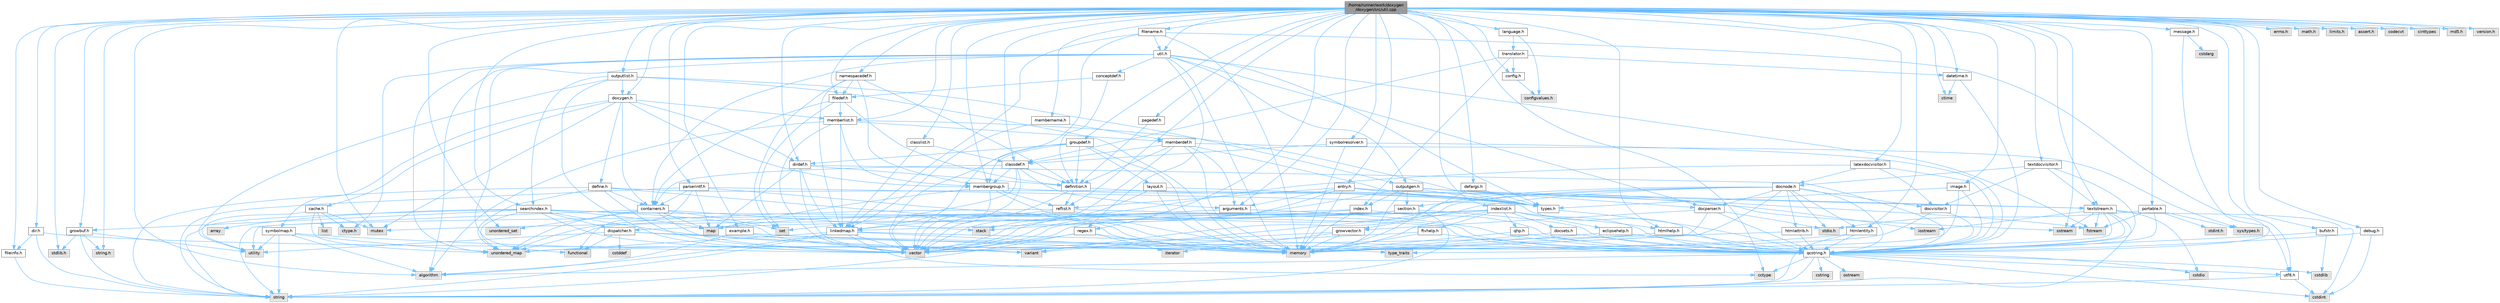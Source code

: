 digraph "/home/runner/work/doxygen/doxygen/src/util.cpp"
{
 // INTERACTIVE_SVG=YES
 // LATEX_PDF_SIZE
  bgcolor="transparent";
  edge [fontname=Helvetica,fontsize=10,labelfontname=Helvetica,labelfontsize=10];
  node [fontname=Helvetica,fontsize=10,shape=box,height=0.2,width=0.4];
  Node1 [label="/home/runner/work/doxygen\l/doxygen/src/util.cpp",height=0.2,width=0.4,color="gray40", fillcolor="grey60", style="filled", fontcolor="black",tooltip=" "];
  Node1 -> Node2 [color="steelblue1",style="solid"];
  Node2 [label="stdlib.h",height=0.2,width=0.4,color="grey60", fillcolor="#E0E0E0", style="filled",tooltip=" "];
  Node1 -> Node3 [color="steelblue1",style="solid"];
  Node3 [label="errno.h",height=0.2,width=0.4,color="grey60", fillcolor="#E0E0E0", style="filled",tooltip=" "];
  Node1 -> Node4 [color="steelblue1",style="solid"];
  Node4 [label="math.h",height=0.2,width=0.4,color="grey60", fillcolor="#E0E0E0", style="filled",tooltip=" "];
  Node1 -> Node5 [color="steelblue1",style="solid"];
  Node5 [label="limits.h",height=0.2,width=0.4,color="grey60", fillcolor="#E0E0E0", style="filled",tooltip=" "];
  Node1 -> Node6 [color="steelblue1",style="solid"];
  Node6 [label="string.h",height=0.2,width=0.4,color="grey60", fillcolor="#E0E0E0", style="filled",tooltip=" "];
  Node1 -> Node7 [color="steelblue1",style="solid"];
  Node7 [label="assert.h",height=0.2,width=0.4,color="grey60", fillcolor="#E0E0E0", style="filled",tooltip=" "];
  Node1 -> Node8 [color="steelblue1",style="solid"];
  Node8 [label="mutex",height=0.2,width=0.4,color="grey60", fillcolor="#E0E0E0", style="filled",tooltip=" "];
  Node1 -> Node9 [color="steelblue1",style="solid"];
  Node9 [label="unordered_set",height=0.2,width=0.4,color="grey60", fillcolor="#E0E0E0", style="filled",tooltip=" "];
  Node1 -> Node10 [color="steelblue1",style="solid"];
  Node10 [label="codecvt",height=0.2,width=0.4,color="grey60", fillcolor="#E0E0E0", style="filled",tooltip=" "];
  Node1 -> Node11 [color="steelblue1",style="solid"];
  Node11 [label="algorithm",height=0.2,width=0.4,color="grey60", fillcolor="#E0E0E0", style="filled",tooltip=" "];
  Node1 -> Node12 [color="steelblue1",style="solid"];
  Node12 [label="ctime",height=0.2,width=0.4,color="grey60", fillcolor="#E0E0E0", style="filled",tooltip=" "];
  Node1 -> Node13 [color="steelblue1",style="solid"];
  Node13 [label="cctype",height=0.2,width=0.4,color="grey60", fillcolor="#E0E0E0", style="filled",tooltip=" "];
  Node1 -> Node14 [color="steelblue1",style="solid"];
  Node14 [label="cinttypes",height=0.2,width=0.4,color="grey60", fillcolor="#E0E0E0", style="filled",tooltip=" "];
  Node1 -> Node15 [color="steelblue1",style="solid"];
  Node15 [label="sstream",height=0.2,width=0.4,color="grey60", fillcolor="#E0E0E0", style="filled",tooltip=" "];
  Node1 -> Node16 [color="steelblue1",style="solid"];
  Node16 [label="md5.h",height=0.2,width=0.4,color="grey60", fillcolor="#E0E0E0", style="filled",tooltip=" "];
  Node1 -> Node17 [color="steelblue1",style="solid"];
  Node17 [label="regex.h",height=0.2,width=0.4,color="grey40", fillcolor="white", style="filled",URL="$d1/d21/regex_8h.html",tooltip=" "];
  Node17 -> Node18 [color="steelblue1",style="solid"];
  Node18 [label="memory",height=0.2,width=0.4,color="grey60", fillcolor="#E0E0E0", style="filled",tooltip=" "];
  Node17 -> Node19 [color="steelblue1",style="solid"];
  Node19 [label="string",height=0.2,width=0.4,color="grey60", fillcolor="#E0E0E0", style="filled",tooltip=" "];
  Node17 -> Node20 [color="steelblue1",style="solid"];
  Node20 [label="vector",height=0.2,width=0.4,color="grey60", fillcolor="#E0E0E0", style="filled",tooltip=" "];
  Node17 -> Node21 [color="steelblue1",style="solid"];
  Node21 [label="iterator",height=0.2,width=0.4,color="grey60", fillcolor="#E0E0E0", style="filled",tooltip=" "];
  Node1 -> Node22 [color="steelblue1",style="solid"];
  Node22 [label="util.h",height=0.2,width=0.4,color="grey40", fillcolor="white", style="filled",URL="$d8/d3c/util_8h.html",tooltip="A bunch of utility functions."];
  Node22 -> Node18 [color="steelblue1",style="solid"];
  Node22 -> Node23 [color="steelblue1",style="solid"];
  Node23 [label="unordered_map",height=0.2,width=0.4,color="grey60", fillcolor="#E0E0E0", style="filled",tooltip=" "];
  Node22 -> Node11 [color="steelblue1",style="solid"];
  Node22 -> Node24 [color="steelblue1",style="solid"];
  Node24 [label="functional",height=0.2,width=0.4,color="grey60", fillcolor="#E0E0E0", style="filled",tooltip=" "];
  Node22 -> Node25 [color="steelblue1",style="solid"];
  Node25 [label="fstream",height=0.2,width=0.4,color="grey60", fillcolor="#E0E0E0", style="filled",tooltip=" "];
  Node22 -> Node26 [color="steelblue1",style="solid"];
  Node26 [label="ctype.h",height=0.2,width=0.4,color="grey60", fillcolor="#E0E0E0", style="filled",tooltip=" "];
  Node22 -> Node27 [color="steelblue1",style="solid"];
  Node27 [label="types.h",height=0.2,width=0.4,color="grey40", fillcolor="white", style="filled",URL="$d9/d49/types_8h.html",tooltip="This file contains a number of basic enums and types."];
  Node27 -> Node28 [color="steelblue1",style="solid"];
  Node28 [label="qcstring.h",height=0.2,width=0.4,color="grey40", fillcolor="white", style="filled",URL="$d7/d5c/qcstring_8h.html",tooltip=" "];
  Node28 -> Node19 [color="steelblue1",style="solid"];
  Node28 -> Node11 [color="steelblue1",style="solid"];
  Node28 -> Node13 [color="steelblue1",style="solid"];
  Node28 -> Node29 [color="steelblue1",style="solid"];
  Node29 [label="cstring",height=0.2,width=0.4,color="grey60", fillcolor="#E0E0E0", style="filled",tooltip=" "];
  Node28 -> Node30 [color="steelblue1",style="solid"];
  Node30 [label="cstdio",height=0.2,width=0.4,color="grey60", fillcolor="#E0E0E0", style="filled",tooltip=" "];
  Node28 -> Node31 [color="steelblue1",style="solid"];
  Node31 [label="cstdlib",height=0.2,width=0.4,color="grey60", fillcolor="#E0E0E0", style="filled",tooltip=" "];
  Node28 -> Node32 [color="steelblue1",style="solid"];
  Node32 [label="cstdint",height=0.2,width=0.4,color="grey60", fillcolor="#E0E0E0", style="filled",tooltip=" "];
  Node28 -> Node33 [color="steelblue1",style="solid"];
  Node33 [label="ostream",height=0.2,width=0.4,color="grey60", fillcolor="#E0E0E0", style="filled",tooltip=" "];
  Node28 -> Node34 [color="steelblue1",style="solid"];
  Node34 [label="utf8.h",height=0.2,width=0.4,color="grey40", fillcolor="white", style="filled",URL="$db/d7c/utf8_8h.html",tooltip="Various UTF8 related helper functions."];
  Node34 -> Node32 [color="steelblue1",style="solid"];
  Node34 -> Node19 [color="steelblue1",style="solid"];
  Node22 -> Node35 [color="steelblue1",style="solid"];
  Node35 [label="docparser.h",height=0.2,width=0.4,color="grey40", fillcolor="white", style="filled",URL="$de/d9c/docparser_8h.html",tooltip=" "];
  Node35 -> Node36 [color="steelblue1",style="solid"];
  Node36 [label="stdio.h",height=0.2,width=0.4,color="grey60", fillcolor="#E0E0E0", style="filled",tooltip=" "];
  Node35 -> Node18 [color="steelblue1",style="solid"];
  Node35 -> Node28 [color="steelblue1",style="solid"];
  Node35 -> Node37 [color="steelblue1",style="solid"];
  Node37 [label="growvector.h",height=0.2,width=0.4,color="grey40", fillcolor="white", style="filled",URL="$d7/d50/growvector_8h.html",tooltip=" "];
  Node37 -> Node20 [color="steelblue1",style="solid"];
  Node37 -> Node18 [color="steelblue1",style="solid"];
  Node37 -> Node21 [color="steelblue1",style="solid"];
  Node22 -> Node38 [color="steelblue1",style="solid"];
  Node38 [label="containers.h",height=0.2,width=0.4,color="grey40", fillcolor="white", style="filled",URL="$d5/d75/containers_8h.html",tooltip=" "];
  Node38 -> Node20 [color="steelblue1",style="solid"];
  Node38 -> Node19 [color="steelblue1",style="solid"];
  Node38 -> Node39 [color="steelblue1",style="solid"];
  Node39 [label="set",height=0.2,width=0.4,color="grey60", fillcolor="#E0E0E0", style="filled",tooltip=" "];
  Node38 -> Node40 [color="steelblue1",style="solid"];
  Node40 [label="map",height=0.2,width=0.4,color="grey60", fillcolor="#E0E0E0", style="filled",tooltip=" "];
  Node38 -> Node9 [color="steelblue1",style="solid"];
  Node38 -> Node23 [color="steelblue1",style="solid"];
  Node38 -> Node41 [color="steelblue1",style="solid"];
  Node41 [label="stack",height=0.2,width=0.4,color="grey60", fillcolor="#E0E0E0", style="filled",tooltip=" "];
  Node22 -> Node42 [color="steelblue1",style="solid"];
  Node42 [label="outputgen.h",height=0.2,width=0.4,color="grey40", fillcolor="white", style="filled",URL="$df/d06/outputgen_8h.html",tooltip=" "];
  Node42 -> Node18 [color="steelblue1",style="solid"];
  Node42 -> Node41 [color="steelblue1",style="solid"];
  Node42 -> Node43 [color="steelblue1",style="solid"];
  Node43 [label="iostream",height=0.2,width=0.4,color="grey60", fillcolor="#E0E0E0", style="filled",tooltip=" "];
  Node42 -> Node25 [color="steelblue1",style="solid"];
  Node42 -> Node27 [color="steelblue1",style="solid"];
  Node42 -> Node44 [color="steelblue1",style="solid"];
  Node44 [label="index.h",height=0.2,width=0.4,color="grey40", fillcolor="white", style="filled",URL="$d1/db5/index_8h.html",tooltip=" "];
  Node44 -> Node18 [color="steelblue1",style="solid"];
  Node44 -> Node20 [color="steelblue1",style="solid"];
  Node44 -> Node40 [color="steelblue1",style="solid"];
  Node44 -> Node28 [color="steelblue1",style="solid"];
  Node42 -> Node45 [color="steelblue1",style="solid"];
  Node45 [label="section.h",height=0.2,width=0.4,color="grey40", fillcolor="white", style="filled",URL="$d1/d2a/section_8h.html",tooltip=" "];
  Node45 -> Node19 [color="steelblue1",style="solid"];
  Node45 -> Node23 [color="steelblue1",style="solid"];
  Node45 -> Node28 [color="steelblue1",style="solid"];
  Node45 -> Node46 [color="steelblue1",style="solid"];
  Node46 [label="linkedmap.h",height=0.2,width=0.4,color="grey40", fillcolor="white", style="filled",URL="$da/de1/linkedmap_8h.html",tooltip=" "];
  Node46 -> Node23 [color="steelblue1",style="solid"];
  Node46 -> Node20 [color="steelblue1",style="solid"];
  Node46 -> Node18 [color="steelblue1",style="solid"];
  Node46 -> Node19 [color="steelblue1",style="solid"];
  Node46 -> Node11 [color="steelblue1",style="solid"];
  Node46 -> Node13 [color="steelblue1",style="solid"];
  Node46 -> Node28 [color="steelblue1",style="solid"];
  Node42 -> Node47 [color="steelblue1",style="solid"];
  Node47 [label="textstream.h",height=0.2,width=0.4,color="grey40", fillcolor="white", style="filled",URL="$d4/d7d/textstream_8h.html",tooltip=" "];
  Node47 -> Node19 [color="steelblue1",style="solid"];
  Node47 -> Node43 [color="steelblue1",style="solid"];
  Node47 -> Node15 [color="steelblue1",style="solid"];
  Node47 -> Node32 [color="steelblue1",style="solid"];
  Node47 -> Node30 [color="steelblue1",style="solid"];
  Node47 -> Node25 [color="steelblue1",style="solid"];
  Node47 -> Node48 [color="steelblue1",style="solid"];
  Node48 [label="type_traits",height=0.2,width=0.4,color="grey60", fillcolor="#E0E0E0", style="filled",tooltip=" "];
  Node47 -> Node28 [color="steelblue1",style="solid"];
  Node42 -> Node35 [color="steelblue1",style="solid"];
  Node22 -> Node17 [color="steelblue1",style="solid"];
  Node22 -> Node49 [color="steelblue1",style="solid"];
  Node49 [label="conceptdef.h",height=0.2,width=0.4,color="grey40", fillcolor="white", style="filled",URL="$da/df1/conceptdef_8h.html",tooltip=" "];
  Node49 -> Node50 [color="steelblue1",style="solid"];
  Node50 [label="definition.h",height=0.2,width=0.4,color="grey40", fillcolor="white", style="filled",URL="$df/da1/definition_8h.html",tooltip=" "];
  Node50 -> Node20 [color="steelblue1",style="solid"];
  Node50 -> Node27 [color="steelblue1",style="solid"];
  Node50 -> Node51 [color="steelblue1",style="solid"];
  Node51 [label="reflist.h",height=0.2,width=0.4,color="grey40", fillcolor="white", style="filled",URL="$d1/d02/reflist_8h.html",tooltip=" "];
  Node51 -> Node20 [color="steelblue1",style="solid"];
  Node51 -> Node23 [color="steelblue1",style="solid"];
  Node51 -> Node18 [color="steelblue1",style="solid"];
  Node51 -> Node28 [color="steelblue1",style="solid"];
  Node51 -> Node46 [color="steelblue1",style="solid"];
  Node49 -> Node52 [color="steelblue1",style="solid"];
  Node52 [label="filedef.h",height=0.2,width=0.4,color="grey40", fillcolor="white", style="filled",URL="$d4/d3a/filedef_8h.html",tooltip=" "];
  Node52 -> Node39 [color="steelblue1",style="solid"];
  Node52 -> Node50 [color="steelblue1",style="solid"];
  Node52 -> Node53 [color="steelblue1",style="solid"];
  Node53 [label="memberlist.h",height=0.2,width=0.4,color="grey40", fillcolor="white", style="filled",URL="$dd/d78/memberlist_8h.html",tooltip=" "];
  Node53 -> Node20 [color="steelblue1",style="solid"];
  Node53 -> Node11 [color="steelblue1",style="solid"];
  Node53 -> Node54 [color="steelblue1",style="solid"];
  Node54 [label="memberdef.h",height=0.2,width=0.4,color="grey40", fillcolor="white", style="filled",URL="$d4/d46/memberdef_8h.html",tooltip=" "];
  Node54 -> Node20 [color="steelblue1",style="solid"];
  Node54 -> Node18 [color="steelblue1",style="solid"];
  Node54 -> Node55 [color="steelblue1",style="solid"];
  Node55 [label="sys/types.h",height=0.2,width=0.4,color="grey60", fillcolor="#E0E0E0", style="filled",tooltip=" "];
  Node54 -> Node27 [color="steelblue1",style="solid"];
  Node54 -> Node50 [color="steelblue1",style="solid"];
  Node54 -> Node56 [color="steelblue1",style="solid"];
  Node56 [label="arguments.h",height=0.2,width=0.4,color="grey40", fillcolor="white", style="filled",URL="$df/d9b/arguments_8h.html",tooltip=" "];
  Node56 -> Node20 [color="steelblue1",style="solid"];
  Node56 -> Node28 [color="steelblue1",style="solid"];
  Node54 -> Node57 [color="steelblue1",style="solid"];
  Node57 [label="classdef.h",height=0.2,width=0.4,color="grey40", fillcolor="white", style="filled",URL="$d1/da6/classdef_8h.html",tooltip=" "];
  Node57 -> Node20 [color="steelblue1",style="solid"];
  Node57 -> Node39 [color="steelblue1",style="solid"];
  Node57 -> Node38 [color="steelblue1",style="solid"];
  Node57 -> Node50 [color="steelblue1",style="solid"];
  Node57 -> Node56 [color="steelblue1",style="solid"];
  Node57 -> Node58 [color="steelblue1",style="solid"];
  Node58 [label="membergroup.h",height=0.2,width=0.4,color="grey40", fillcolor="white", style="filled",URL="$d9/d11/membergroup_8h.html",tooltip=" "];
  Node58 -> Node20 [color="steelblue1",style="solid"];
  Node58 -> Node40 [color="steelblue1",style="solid"];
  Node58 -> Node18 [color="steelblue1",style="solid"];
  Node58 -> Node27 [color="steelblue1",style="solid"];
  Node58 -> Node51 [color="steelblue1",style="solid"];
  Node53 -> Node46 [color="steelblue1",style="solid"];
  Node53 -> Node27 [color="steelblue1",style="solid"];
  Node53 -> Node58 [color="steelblue1",style="solid"];
  Node52 -> Node38 [color="steelblue1",style="solid"];
  Node1 -> Node59 [color="steelblue1",style="solid"];
  Node59 [label="message.h",height=0.2,width=0.4,color="grey40", fillcolor="white", style="filled",URL="$d2/d0d/message_8h.html",tooltip=" "];
  Node59 -> Node60 [color="steelblue1",style="solid"];
  Node60 [label="cstdarg",height=0.2,width=0.4,color="grey60", fillcolor="#E0E0E0", style="filled",tooltip=" "];
  Node59 -> Node28 [color="steelblue1",style="solid"];
  Node1 -> Node57 [color="steelblue1",style="solid"];
  Node1 -> Node52 [color="steelblue1",style="solid"];
  Node1 -> Node61 [color="steelblue1",style="solid"];
  Node61 [label="doxygen.h",height=0.2,width=0.4,color="grey40", fillcolor="white", style="filled",URL="$d1/da1/doxygen_8h.html",tooltip=" "];
  Node61 -> Node8 [color="steelblue1",style="solid"];
  Node61 -> Node38 [color="steelblue1",style="solid"];
  Node61 -> Node58 [color="steelblue1",style="solid"];
  Node61 -> Node62 [color="steelblue1",style="solid"];
  Node62 [label="dirdef.h",height=0.2,width=0.4,color="grey40", fillcolor="white", style="filled",URL="$d6/d15/dirdef_8h.html",tooltip=" "];
  Node62 -> Node20 [color="steelblue1",style="solid"];
  Node62 -> Node40 [color="steelblue1",style="solid"];
  Node62 -> Node28 [color="steelblue1",style="solid"];
  Node62 -> Node46 [color="steelblue1",style="solid"];
  Node62 -> Node50 [color="steelblue1",style="solid"];
  Node61 -> Node53 [color="steelblue1",style="solid"];
  Node61 -> Node63 [color="steelblue1",style="solid"];
  Node63 [label="define.h",height=0.2,width=0.4,color="grey40", fillcolor="white", style="filled",URL="$df/d67/define_8h.html",tooltip=" "];
  Node63 -> Node20 [color="steelblue1",style="solid"];
  Node63 -> Node18 [color="steelblue1",style="solid"];
  Node63 -> Node19 [color="steelblue1",style="solid"];
  Node63 -> Node23 [color="steelblue1",style="solid"];
  Node63 -> Node28 [color="steelblue1",style="solid"];
  Node63 -> Node38 [color="steelblue1",style="solid"];
  Node61 -> Node64 [color="steelblue1",style="solid"];
  Node64 [label="cache.h",height=0.2,width=0.4,color="grey40", fillcolor="white", style="filled",URL="$d3/d26/cache_8h.html",tooltip=" "];
  Node64 -> Node65 [color="steelblue1",style="solid"];
  Node65 [label="list",height=0.2,width=0.4,color="grey60", fillcolor="#E0E0E0", style="filled",tooltip=" "];
  Node64 -> Node23 [color="steelblue1",style="solid"];
  Node64 -> Node8 [color="steelblue1",style="solid"];
  Node64 -> Node66 [color="steelblue1",style="solid"];
  Node66 [label="utility",height=0.2,width=0.4,color="grey60", fillcolor="#E0E0E0", style="filled",tooltip=" "];
  Node64 -> Node26 [color="steelblue1",style="solid"];
  Node61 -> Node67 [color="steelblue1",style="solid"];
  Node67 [label="symbolmap.h",height=0.2,width=0.4,color="grey40", fillcolor="white", style="filled",URL="$d7/ddd/symbolmap_8h.html",tooltip=" "];
  Node67 -> Node11 [color="steelblue1",style="solid"];
  Node67 -> Node23 [color="steelblue1",style="solid"];
  Node67 -> Node20 [color="steelblue1",style="solid"];
  Node67 -> Node19 [color="steelblue1",style="solid"];
  Node67 -> Node66 [color="steelblue1",style="solid"];
  Node1 -> Node68 [color="steelblue1",style="solid"];
  Node68 [label="outputlist.h",height=0.2,width=0.4,color="grey40", fillcolor="white", style="filled",URL="$d2/db9/outputlist_8h.html",tooltip=" "];
  Node68 -> Node66 [color="steelblue1",style="solid"];
  Node68 -> Node20 [color="steelblue1",style="solid"];
  Node68 -> Node18 [color="steelblue1",style="solid"];
  Node68 -> Node42 [color="steelblue1",style="solid"];
  Node68 -> Node69 [color="steelblue1",style="solid"];
  Node69 [label="searchindex.h",height=0.2,width=0.4,color="grey40", fillcolor="white", style="filled",URL="$de/d07/searchindex_8h.html",tooltip="Web server based search engine."];
  Node69 -> Node18 [color="steelblue1",style="solid"];
  Node69 -> Node20 [color="steelblue1",style="solid"];
  Node69 -> Node40 [color="steelblue1",style="solid"];
  Node69 -> Node23 [color="steelblue1",style="solid"];
  Node69 -> Node19 [color="steelblue1",style="solid"];
  Node69 -> Node70 [color="steelblue1",style="solid"];
  Node70 [label="array",height=0.2,width=0.4,color="grey60", fillcolor="#E0E0E0", style="filled",tooltip=" "];
  Node69 -> Node71 [color="steelblue1",style="solid"];
  Node71 [label="variant",height=0.2,width=0.4,color="grey60", fillcolor="#E0E0E0", style="filled",tooltip=" "];
  Node69 -> Node28 [color="steelblue1",style="solid"];
  Node69 -> Node72 [color="steelblue1",style="solid"];
  Node72 [label="growbuf.h",height=0.2,width=0.4,color="grey40", fillcolor="white", style="filled",URL="$dd/d72/growbuf_8h.html",tooltip=" "];
  Node72 -> Node66 [color="steelblue1",style="solid"];
  Node72 -> Node2 [color="steelblue1",style="solid"];
  Node72 -> Node6 [color="steelblue1",style="solid"];
  Node72 -> Node19 [color="steelblue1",style="solid"];
  Node69 -> Node73 [color="steelblue1",style="solid"];
  Node73 [label="dispatcher.h",height=0.2,width=0.4,color="grey40", fillcolor="white", style="filled",URL="$da/d73/dispatcher_8h.html",tooltip=" "];
  Node73 -> Node74 [color="steelblue1",style="solid"];
  Node74 [label="cstddef",height=0.2,width=0.4,color="grey60", fillcolor="#E0E0E0", style="filled",tooltip=" "];
  Node73 -> Node66 [color="steelblue1",style="solid"];
  Node73 -> Node24 [color="steelblue1",style="solid"];
  Node73 -> Node71 [color="steelblue1",style="solid"];
  Node73 -> Node48 [color="steelblue1",style="solid"];
  Node68 -> Node61 [color="steelblue1",style="solid"];
  Node1 -> Node75 [color="steelblue1",style="solid"];
  Node75 [label="defargs.h",height=0.2,width=0.4,color="grey40", fillcolor="white", style="filled",URL="$d8/d65/defargs_8h.html",tooltip=" "];
  Node75 -> Node27 [color="steelblue1",style="solid"];
  Node75 -> Node18 [color="steelblue1",style="solid"];
  Node1 -> Node76 [color="steelblue1",style="solid"];
  Node76 [label="language.h",height=0.2,width=0.4,color="grey40", fillcolor="white", style="filled",URL="$d8/dce/language_8h.html",tooltip=" "];
  Node76 -> Node77 [color="steelblue1",style="solid"];
  Node77 [label="translator.h",height=0.2,width=0.4,color="grey40", fillcolor="white", style="filled",URL="$d9/df1/translator_8h.html",tooltip=" "];
  Node77 -> Node57 [color="steelblue1",style="solid"];
  Node77 -> Node78 [color="steelblue1",style="solid"];
  Node78 [label="config.h",height=0.2,width=0.4,color="grey40", fillcolor="white", style="filled",URL="$db/d16/config_8h.html",tooltip=" "];
  Node78 -> Node79 [color="steelblue1",style="solid"];
  Node79 [label="configvalues.h",height=0.2,width=0.4,color="grey60", fillcolor="#E0E0E0", style="filled",tooltip=" "];
  Node77 -> Node80 [color="steelblue1",style="solid"];
  Node80 [label="datetime.h",height=0.2,width=0.4,color="grey40", fillcolor="white", style="filled",URL="$de/d1b/datetime_8h.html",tooltip=" "];
  Node80 -> Node12 [color="steelblue1",style="solid"];
  Node80 -> Node28 [color="steelblue1",style="solid"];
  Node77 -> Node44 [color="steelblue1",style="solid"];
  Node76 -> Node79 [color="steelblue1",style="solid"];
  Node1 -> Node78 [color="steelblue1",style="solid"];
  Node1 -> Node81 [color="steelblue1",style="solid"];
  Node81 [label="htmlhelp.h",height=0.2,width=0.4,color="grey40", fillcolor="white", style="filled",URL="$d8/dc3/htmlhelp_8h.html",tooltip=" "];
  Node81 -> Node18 [color="steelblue1",style="solid"];
  Node81 -> Node28 [color="steelblue1",style="solid"];
  Node1 -> Node82 [color="steelblue1",style="solid"];
  Node82 [label="example.h",height=0.2,width=0.4,color="grey40", fillcolor="white", style="filled",URL="$df/d24/example_8h.html",tooltip=" "];
  Node82 -> Node11 [color="steelblue1",style="solid"];
  Node82 -> Node20 [color="steelblue1",style="solid"];
  Node82 -> Node28 [color="steelblue1",style="solid"];
  Node1 -> Node83 [color="steelblue1",style="solid"];
  Node83 [label="version.h",height=0.2,width=0.4,color="grey60", fillcolor="#E0E0E0", style="filled",tooltip=" "];
  Node1 -> Node84 [color="steelblue1",style="solid"];
  Node84 [label="groupdef.h",height=0.2,width=0.4,color="grey40", fillcolor="white", style="filled",URL="$d1/de6/groupdef_8h.html",tooltip=" "];
  Node84 -> Node18 [color="steelblue1",style="solid"];
  Node84 -> Node50 [color="steelblue1",style="solid"];
  Node84 -> Node62 [color="steelblue1",style="solid"];
  Node84 -> Node85 [color="steelblue1",style="solid"];
  Node85 [label="layout.h",height=0.2,width=0.4,color="grey40", fillcolor="white", style="filled",URL="$db/d51/layout_8h.html",tooltip=" "];
  Node85 -> Node18 [color="steelblue1",style="solid"];
  Node85 -> Node20 [color="steelblue1",style="solid"];
  Node85 -> Node27 [color="steelblue1",style="solid"];
  Node84 -> Node58 [color="steelblue1",style="solid"];
  Node84 -> Node46 [color="steelblue1",style="solid"];
  Node1 -> Node51 [color="steelblue1",style="solid"];
  Node1 -> Node86 [color="steelblue1",style="solid"];
  Node86 [label="pagedef.h",height=0.2,width=0.4,color="grey40", fillcolor="white", style="filled",URL="$dd/d66/pagedef_8h.html",tooltip=" "];
  Node86 -> Node50 [color="steelblue1",style="solid"];
  Node1 -> Node87 [color="steelblue1",style="solid"];
  Node87 [label="debug.h",height=0.2,width=0.4,color="grey40", fillcolor="white", style="filled",URL="$db/d16/debug_8h.html",tooltip=" "];
  Node87 -> Node32 [color="steelblue1",style="solid"];
  Node87 -> Node28 [color="steelblue1",style="solid"];
  Node1 -> Node69 [color="steelblue1",style="solid"];
  Node1 -> Node88 [color="steelblue1",style="solid"];
  Node88 [label="textdocvisitor.h",height=0.2,width=0.4,color="grey40", fillcolor="white", style="filled",URL="$dd/d66/textdocvisitor_8h.html",tooltip=" "];
  Node88 -> Node28 [color="steelblue1",style="solid"];
  Node88 -> Node89 [color="steelblue1",style="solid"];
  Node89 [label="docvisitor.h",height=0.2,width=0.4,color="grey40", fillcolor="white", style="filled",URL="$d2/d3c/docvisitor_8h.html",tooltip=" "];
  Node89 -> Node18 [color="steelblue1",style="solid"];
  Node89 -> Node28 [color="steelblue1",style="solid"];
  Node88 -> Node90 [color="steelblue1",style="solid"];
  Node90 [label="docnode.h",height=0.2,width=0.4,color="grey40", fillcolor="white", style="filled",URL="$de/d2b/docnode_8h.html",tooltip=" "];
  Node90 -> Node36 [color="steelblue1",style="solid"];
  Node90 -> Node20 [color="steelblue1",style="solid"];
  Node90 -> Node18 [color="steelblue1",style="solid"];
  Node90 -> Node71 [color="steelblue1",style="solid"];
  Node90 -> Node28 [color="steelblue1",style="solid"];
  Node90 -> Node89 [color="steelblue1",style="solid"];
  Node90 -> Node35 [color="steelblue1",style="solid"];
  Node90 -> Node91 [color="steelblue1",style="solid"];
  Node91 [label="htmlattrib.h",height=0.2,width=0.4,color="grey40", fillcolor="white", style="filled",URL="$d0/d73/htmlattrib_8h.html",tooltip=" "];
  Node91 -> Node20 [color="steelblue1",style="solid"];
  Node91 -> Node28 [color="steelblue1",style="solid"];
  Node90 -> Node92 [color="steelblue1",style="solid"];
  Node92 [label="htmlentity.h",height=0.2,width=0.4,color="grey40", fillcolor="white", style="filled",URL="$db/dc6/htmlentity_8h.html",tooltip=" "];
  Node92 -> Node23 [color="steelblue1",style="solid"];
  Node92 -> Node19 [color="steelblue1",style="solid"];
  Node92 -> Node28 [color="steelblue1",style="solid"];
  Node90 -> Node37 [color="steelblue1",style="solid"];
  Node90 -> Node45 [color="steelblue1",style="solid"];
  Node88 -> Node47 [color="steelblue1",style="solid"];
  Node1 -> Node93 [color="steelblue1",style="solid"];
  Node93 [label="latexdocvisitor.h",height=0.2,width=0.4,color="grey40", fillcolor="white", style="filled",URL="$d8/d99/latexdocvisitor_8h.html",tooltip=" "];
  Node93 -> Node41 [color="steelblue1",style="solid"];
  Node93 -> Node28 [color="steelblue1",style="solid"];
  Node93 -> Node89 [color="steelblue1",style="solid"];
  Node93 -> Node90 [color="steelblue1",style="solid"];
  Node1 -> Node94 [color="steelblue1",style="solid"];
  Node94 [label="portable.h",height=0.2,width=0.4,color="grey40", fillcolor="white", style="filled",URL="$d2/de2/portable_8h.html",tooltip="Portable versions of functions that are platform dependent."];
  Node94 -> Node36 [color="steelblue1",style="solid"];
  Node94 -> Node55 [color="steelblue1",style="solid"];
  Node94 -> Node95 [color="steelblue1",style="solid"];
  Node95 [label="stdint.h",height=0.2,width=0.4,color="grey60", fillcolor="#E0E0E0", style="filled",tooltip=" "];
  Node94 -> Node25 [color="steelblue1",style="solid"];
  Node94 -> Node28 [color="steelblue1",style="solid"];
  Node1 -> Node96 [color="steelblue1",style="solid"];
  Node96 [label="parserintf.h",height=0.2,width=0.4,color="grey40", fillcolor="white", style="filled",URL="$da/d55/parserintf_8h.html",tooltip=" "];
  Node96 -> Node24 [color="steelblue1",style="solid"];
  Node96 -> Node18 [color="steelblue1",style="solid"];
  Node96 -> Node40 [color="steelblue1",style="solid"];
  Node96 -> Node19 [color="steelblue1",style="solid"];
  Node96 -> Node27 [color="steelblue1",style="solid"];
  Node96 -> Node38 [color="steelblue1",style="solid"];
  Node1 -> Node97 [color="steelblue1",style="solid"];
  Node97 [label="bufstr.h",height=0.2,width=0.4,color="grey40", fillcolor="white", style="filled",URL="$d4/de5/bufstr_8h.html",tooltip=" "];
  Node97 -> Node31 [color="steelblue1",style="solid"];
  Node97 -> Node28 [color="steelblue1",style="solid"];
  Node1 -> Node98 [color="steelblue1",style="solid"];
  Node98 [label="image.h",height=0.2,width=0.4,color="grey40", fillcolor="white", style="filled",URL="$d5/db2/image_8h.html",tooltip=" "];
  Node98 -> Node18 [color="steelblue1",style="solid"];
  Node98 -> Node27 [color="steelblue1",style="solid"];
  Node98 -> Node28 [color="steelblue1",style="solid"];
  Node1 -> Node72 [color="steelblue1",style="solid"];
  Node1 -> Node99 [color="steelblue1",style="solid"];
  Node99 [label="entry.h",height=0.2,width=0.4,color="grey40", fillcolor="white", style="filled",URL="$d1/dc6/entry_8h.html",tooltip=" "];
  Node99 -> Node20 [color="steelblue1",style="solid"];
  Node99 -> Node18 [color="steelblue1",style="solid"];
  Node99 -> Node15 [color="steelblue1",style="solid"];
  Node99 -> Node27 [color="steelblue1",style="solid"];
  Node99 -> Node56 [color="steelblue1",style="solid"];
  Node99 -> Node51 [color="steelblue1",style="solid"];
  Node99 -> Node47 [color="steelblue1",style="solid"];
  Node1 -> Node56 [color="steelblue1",style="solid"];
  Node1 -> Node53 [color="steelblue1",style="solid"];
  Node1 -> Node100 [color="steelblue1",style="solid"];
  Node100 [label="classlist.h",height=0.2,width=0.4,color="grey40", fillcolor="white", style="filled",URL="$d2/df8/classlist_8h.html",tooltip=" "];
  Node100 -> Node46 [color="steelblue1",style="solid"];
  Node100 -> Node57 [color="steelblue1",style="solid"];
  Node1 -> Node101 [color="steelblue1",style="solid"];
  Node101 [label="namespacedef.h",height=0.2,width=0.4,color="grey40", fillcolor="white", style="filled",URL="$d7/d97/namespacedef_8h.html",tooltip=" "];
  Node101 -> Node39 [color="steelblue1",style="solid"];
  Node101 -> Node50 [color="steelblue1",style="solid"];
  Node101 -> Node52 [color="steelblue1",style="solid"];
  Node101 -> Node46 [color="steelblue1",style="solid"];
  Node101 -> Node58 [color="steelblue1",style="solid"];
  Node1 -> Node102 [color="steelblue1",style="solid"];
  Node102 [label="membername.h",height=0.2,width=0.4,color="grey40", fillcolor="white", style="filled",URL="$d7/dfc/membername_8h.html",tooltip=" "];
  Node102 -> Node54 [color="steelblue1",style="solid"];
  Node102 -> Node46 [color="steelblue1",style="solid"];
  Node1 -> Node103 [color="steelblue1",style="solid"];
  Node103 [label="filename.h",height=0.2,width=0.4,color="grey40", fillcolor="white", style="filled",URL="$dc/dd6/filename_8h.html",tooltip=" "];
  Node103 -> Node18 [color="steelblue1",style="solid"];
  Node103 -> Node20 [color="steelblue1",style="solid"];
  Node103 -> Node46 [color="steelblue1",style="solid"];
  Node103 -> Node34 [color="steelblue1",style="solid"];
  Node103 -> Node22 [color="steelblue1",style="solid"];
  Node1 -> Node58 [color="steelblue1",style="solid"];
  Node1 -> Node62 [color="steelblue1",style="solid"];
  Node1 -> Node92 [color="steelblue1",style="solid"];
  Node1 -> Node104 [color="steelblue1",style="solid"];
  Node104 [label="symbolresolver.h",height=0.2,width=0.4,color="grey40", fillcolor="white", style="filled",URL="$d9/db2/symbolresolver_8h.html",tooltip=" "];
  Node104 -> Node18 [color="steelblue1",style="solid"];
  Node104 -> Node28 [color="steelblue1",style="solid"];
  Node104 -> Node57 [color="steelblue1",style="solid"];
  Node1 -> Node105 [color="steelblue1",style="solid"];
  Node105 [label="fileinfo.h",height=0.2,width=0.4,color="grey40", fillcolor="white", style="filled",URL="$df/d45/fileinfo_8h.html",tooltip=" "];
  Node105 -> Node19 [color="steelblue1",style="solid"];
  Node1 -> Node106 [color="steelblue1",style="solid"];
  Node106 [label="dir.h",height=0.2,width=0.4,color="grey40", fillcolor="white", style="filled",URL="$df/d9c/dir_8h.html",tooltip=" "];
  Node106 -> Node19 [color="steelblue1",style="solid"];
  Node106 -> Node18 [color="steelblue1",style="solid"];
  Node106 -> Node105 [color="steelblue1",style="solid"];
  Node1 -> Node34 [color="steelblue1",style="solid"];
  Node1 -> Node47 [color="steelblue1",style="solid"];
  Node1 -> Node107 [color="steelblue1",style="solid"];
  Node107 [label="indexlist.h",height=0.2,width=0.4,color="grey40", fillcolor="white", style="filled",URL="$d5/d61/indexlist_8h.html",tooltip=" "];
  Node107 -> Node66 [color="steelblue1",style="solid"];
  Node107 -> Node20 [color="steelblue1",style="solid"];
  Node107 -> Node18 [color="steelblue1",style="solid"];
  Node107 -> Node8 [color="steelblue1",style="solid"];
  Node107 -> Node71 [color="steelblue1",style="solid"];
  Node107 -> Node28 [color="steelblue1",style="solid"];
  Node107 -> Node73 [color="steelblue1",style="solid"];
  Node107 -> Node108 [color="steelblue1",style="solid"];
  Node108 [label="docsets.h",height=0.2,width=0.4,color="grey40", fillcolor="white", style="filled",URL="$d1/db2/docsets_8h.html",tooltip=" "];
  Node108 -> Node18 [color="steelblue1",style="solid"];
  Node108 -> Node28 [color="steelblue1",style="solid"];
  Node107 -> Node109 [color="steelblue1",style="solid"];
  Node109 [label="eclipsehelp.h",height=0.2,width=0.4,color="grey40", fillcolor="white", style="filled",URL="$db/d9e/eclipsehelp_8h.html",tooltip=" "];
  Node109 -> Node18 [color="steelblue1",style="solid"];
  Node109 -> Node28 [color="steelblue1",style="solid"];
  Node107 -> Node110 [color="steelblue1",style="solid"];
  Node110 [label="ftvhelp.h",height=0.2,width=0.4,color="grey40", fillcolor="white", style="filled",URL="$d2/d4a/ftvhelp_8h.html",tooltip=" "];
  Node110 -> Node18 [color="steelblue1",style="solid"];
  Node110 -> Node20 [color="steelblue1",style="solid"];
  Node110 -> Node28 [color="steelblue1",style="solid"];
  Node107 -> Node81 [color="steelblue1",style="solid"];
  Node107 -> Node111 [color="steelblue1",style="solid"];
  Node111 [label="qhp.h",height=0.2,width=0.4,color="grey40", fillcolor="white", style="filled",URL="$dc/d20/qhp_8h.html",tooltip=" "];
  Node111 -> Node18 [color="steelblue1",style="solid"];
  Node111 -> Node28 [color="steelblue1",style="solid"];
  Node1 -> Node80 [color="steelblue1",style="solid"];
}
